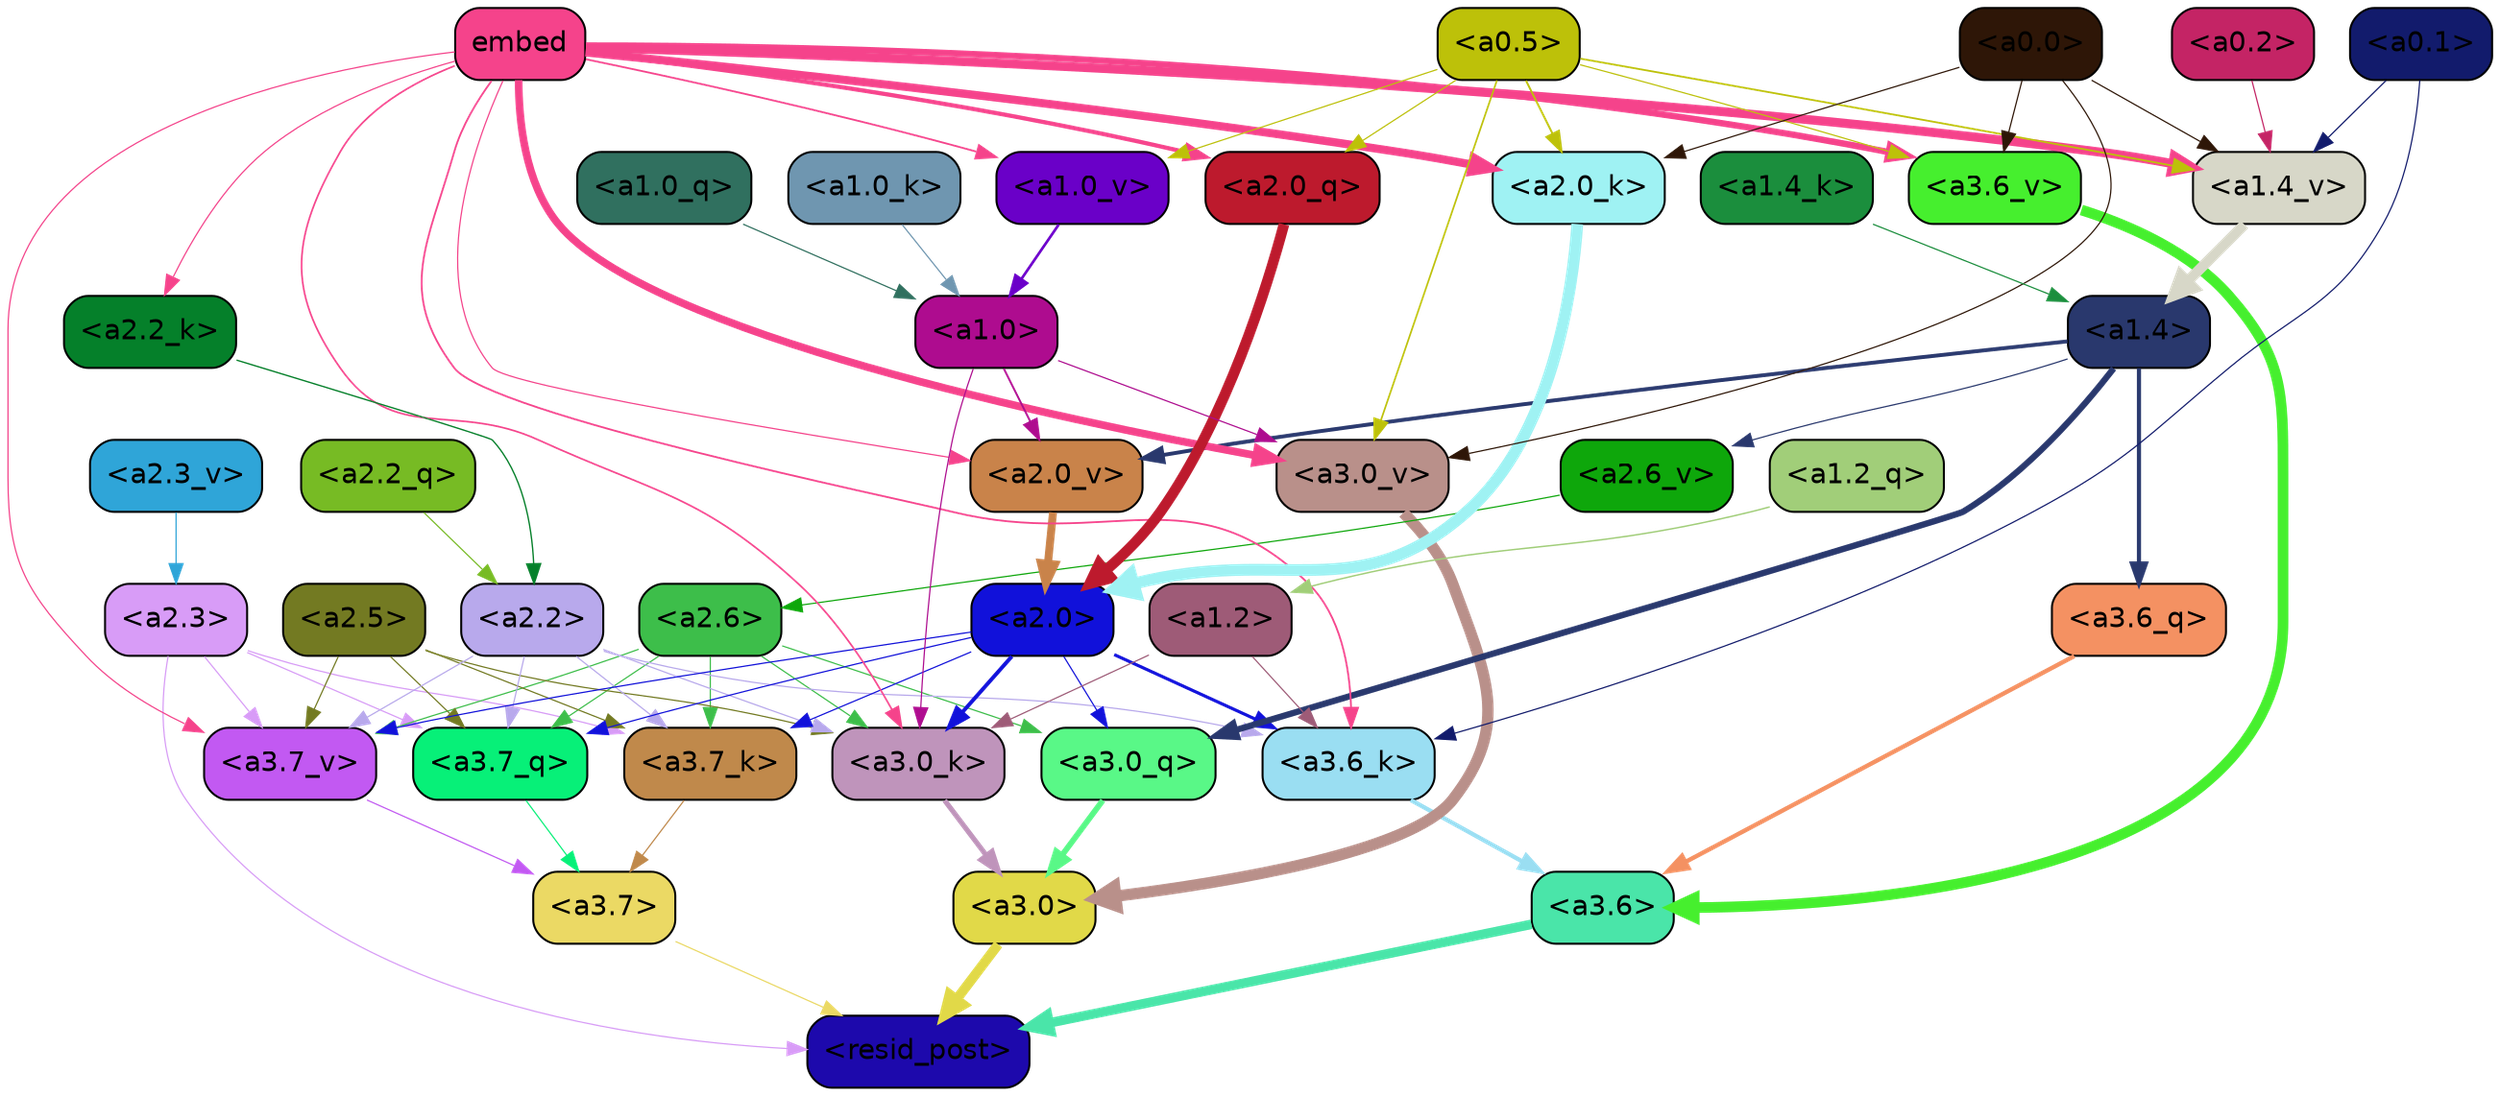 strict digraph "" {
	graph [bgcolor=transparent,
		layout=dot,
		overlap=false,
		splines=true
	];
	"<a3.7>"	[color=black,
		fillcolor="#ebd964",
		fontname=Helvetica,
		shape=box,
		style="filled, rounded"];
	"<resid_post>"	[color=black,
		fillcolor="#1d09ac",
		fontname=Helvetica,
		shape=box,
		style="filled, rounded"];
	"<a3.7>" -> "<resid_post>"	[color="#ebd964",
		penwidth=0.6];
	"<a3.6>"	[color=black,
		fillcolor="#4ae5a9",
		fontname=Helvetica,
		shape=box,
		style="filled, rounded"];
	"<a3.6>" -> "<resid_post>"	[color="#4ae5a9",
		penwidth=4.751592040061951];
	"<a3.0>"	[color=black,
		fillcolor="#e1d948",
		fontname=Helvetica,
		shape=box,
		style="filled, rounded"];
	"<a3.0>" -> "<resid_post>"	[color="#e1d948",
		penwidth=4.904066681861877];
	"<a2.3>"	[color=black,
		fillcolor="#d89cf7",
		fontname=Helvetica,
		shape=box,
		style="filled, rounded"];
	"<a2.3>" -> "<resid_post>"	[color="#d89cf7",
		penwidth=0.6];
	"<a3.7_q>"	[color=black,
		fillcolor="#07f078",
		fontname=Helvetica,
		shape=box,
		style="filled, rounded"];
	"<a2.3>" -> "<a3.7_q>"	[color="#d89cf7",
		penwidth=0.6];
	"<a3.7_k>"	[color=black,
		fillcolor="#c0894b",
		fontname=Helvetica,
		shape=box,
		style="filled, rounded"];
	"<a2.3>" -> "<a3.7_k>"	[color="#d89cf7",
		penwidth=0.6069068089127541];
	"<a3.7_v>"	[color=black,
		fillcolor="#c259f2",
		fontname=Helvetica,
		shape=box,
		style="filled, rounded"];
	"<a2.3>" -> "<a3.7_v>"	[color="#d89cf7",
		penwidth=0.6];
	"<a3.7_q>" -> "<a3.7>"	[color="#07f078",
		penwidth=0.6];
	"<a3.6_q>"	[color=black,
		fillcolor="#f49162",
		fontname=Helvetica,
		shape=box,
		style="filled, rounded"];
	"<a3.6_q>" -> "<a3.6>"	[color="#f49162",
		penwidth=2.160832464694977];
	"<a3.0_q>"	[color=black,
		fillcolor="#59f887",
		fontname=Helvetica,
		shape=box,
		style="filled, rounded"];
	"<a3.0_q>" -> "<a3.0>"	[color="#59f887",
		penwidth=2.870753765106201];
	"<a3.7_k>" -> "<a3.7>"	[color="#c0894b",
		penwidth=0.6];
	"<a3.6_k>"	[color=black,
		fillcolor="#9adef2",
		fontname=Helvetica,
		shape=box,
		style="filled, rounded"];
	"<a3.6_k>" -> "<a3.6>"	[color="#9adef2",
		penwidth=2.13908451795578];
	"<a3.0_k>"	[color=black,
		fillcolor="#bf94bb",
		fontname=Helvetica,
		shape=box,
		style="filled, rounded"];
	"<a3.0_k>" -> "<a3.0>"	[color="#bf94bb",
		penwidth=2.520303964614868];
	"<a3.7_v>" -> "<a3.7>"	[color="#c259f2",
		penwidth=0.6];
	"<a3.6_v>"	[color=black,
		fillcolor="#46ef2e",
		fontname=Helvetica,
		shape=box,
		style="filled, rounded"];
	"<a3.6_v>" -> "<a3.6>"	[color="#46ef2e",
		penwidth=5.297133803367615];
	"<a3.0_v>"	[color=black,
		fillcolor="#b9908a",
		fontname=Helvetica,
		shape=box,
		style="filled, rounded"];
	"<a3.0_v>" -> "<a3.0>"	[color="#b9908a",
		penwidth=5.680712580680847];
	"<a2.6>"	[color=black,
		fillcolor="#3dbe4a",
		fontname=Helvetica,
		shape=box,
		style="filled, rounded"];
	"<a2.6>" -> "<a3.7_q>"	[color="#3dbe4a",
		penwidth=0.6];
	"<a2.6>" -> "<a3.0_q>"	[color="#3dbe4a",
		penwidth=0.6];
	"<a2.6>" -> "<a3.7_k>"	[color="#3dbe4a",
		penwidth=0.6];
	"<a2.6>" -> "<a3.0_k>"	[color="#3dbe4a",
		penwidth=0.6];
	"<a2.6>" -> "<a3.7_v>"	[color="#3dbe4a",
		penwidth=0.6];
	"<a2.5>"	[color=black,
		fillcolor="#737a22",
		fontname=Helvetica,
		shape=box,
		style="filled, rounded"];
	"<a2.5>" -> "<a3.7_q>"	[color="#737a22",
		penwidth=0.6];
	"<a2.5>" -> "<a3.7_k>"	[color="#737a22",
		penwidth=0.6];
	"<a2.5>" -> "<a3.0_k>"	[color="#737a22",
		penwidth=0.6];
	"<a2.5>" -> "<a3.7_v>"	[color="#737a22",
		penwidth=0.6];
	"<a2.2>"	[color=black,
		fillcolor="#b8a9ec",
		fontname=Helvetica,
		shape=box,
		style="filled, rounded"];
	"<a2.2>" -> "<a3.7_q>"	[color="#b8a9ec",
		penwidth=0.6];
	"<a2.2>" -> "<a3.7_k>"	[color="#b8a9ec",
		penwidth=0.6];
	"<a2.2>" -> "<a3.6_k>"	[color="#b8a9ec",
		penwidth=0.6];
	"<a2.2>" -> "<a3.0_k>"	[color="#b8a9ec",
		penwidth=0.6];
	"<a2.2>" -> "<a3.7_v>"	[color="#b8a9ec",
		penwidth=0.6];
	"<a2.0>"	[color=black,
		fillcolor="#1111da",
		fontname=Helvetica,
		shape=box,
		style="filled, rounded"];
	"<a2.0>" -> "<a3.7_q>"	[color="#1111da",
		penwidth=0.6];
	"<a2.0>" -> "<a3.0_q>"	[color="#1111da",
		penwidth=0.6];
	"<a2.0>" -> "<a3.7_k>"	[color="#1111da",
		penwidth=0.6];
	"<a2.0>" -> "<a3.6_k>"	[color="#1111da",
		penwidth=1.564806342124939];
	"<a2.0>" -> "<a3.0_k>"	[color="#1111da",
		penwidth=1.9353990852832794];
	"<a2.0>" -> "<a3.7_v>"	[color="#1111da",
		penwidth=0.6];
	"<a1.4>"	[color=black,
		fillcolor="#29386d",
		fontname=Helvetica,
		shape=box,
		style="filled, rounded"];
	"<a1.4>" -> "<a3.6_q>"	[color="#29386d",
		penwidth=2.0727532356977463];
	"<a1.4>" -> "<a3.0_q>"	[color="#29386d",
		penwidth=3.1279823780059814];
	"<a2.6_v>"	[color=black,
		fillcolor="#0ea70b",
		fontname=Helvetica,
		shape=box,
		style="filled, rounded"];
	"<a1.4>" -> "<a2.6_v>"	[color="#29386d",
		penwidth=0.6];
	"<a2.0_v>"	[color=black,
		fillcolor="#c9834a",
		fontname=Helvetica,
		shape=box,
		style="filled, rounded"];
	"<a1.4>" -> "<a2.0_v>"	[color="#29386d",
		penwidth=1.9170897603034973];
	"<a1.2>"	[color=black,
		fillcolor="#9e5b77",
		fontname=Helvetica,
		shape=box,
		style="filled, rounded"];
	"<a1.2>" -> "<a3.6_k>"	[color="#9e5b77",
		penwidth=0.6];
	"<a1.2>" -> "<a3.0_k>"	[color="#9e5b77",
		penwidth=0.6];
	"<a0.1>"	[color=black,
		fillcolor="#121b6c",
		fontname=Helvetica,
		shape=box,
		style="filled, rounded"];
	"<a0.1>" -> "<a3.6_k>"	[color="#121b6c",
		penwidth=0.6];
	"<a1.4_v>"	[color=black,
		fillcolor="#d7d7c8",
		fontname=Helvetica,
		shape=box,
		style="filled, rounded"];
	"<a0.1>" -> "<a1.4_v>"	[color="#121b6c",
		penwidth=0.6202214732766151];
	embed	[color=black,
		fillcolor="#f5438b",
		fontname=Helvetica,
		shape=box,
		style="filled, rounded"];
	embed -> "<a3.6_k>"	[color="#f5438b",
		penwidth=0.8915999233722687];
	embed -> "<a3.0_k>"	[color="#f5438b",
		penwidth=0.832088902592659];
	embed -> "<a3.7_v>"	[color="#f5438b",
		penwidth=0.6];
	embed -> "<a3.6_v>"	[color="#f5438b",
		penwidth=3.1840110421180725];
	embed -> "<a3.0_v>"	[color="#f5438b",
		penwidth=3.8132747188210487];
	"<a2.0_q>"	[color=black,
		fillcolor="#bd1a2d",
		fontname=Helvetica,
		shape=box,
		style="filled, rounded"];
	embed -> "<a2.0_q>"	[color="#f5438b",
		penwidth=2.084651827812195];
	"<a2.2_k>"	[color=black,
		fillcolor="#05802a",
		fontname=Helvetica,
		shape=box,
		style="filled, rounded"];
	embed -> "<a2.2_k>"	[color="#f5438b",
		penwidth=0.6];
	"<a2.0_k>"	[color=black,
		fillcolor="#9ff2f3",
		fontname=Helvetica,
		shape=box,
		style="filled, rounded"];
	embed -> "<a2.0_k>"	[color="#f5438b",
		penwidth=4.084526404738426];
	embed -> "<a2.0_v>"	[color="#f5438b",
		penwidth=0.6];
	embed -> "<a1.4_v>"	[color="#f5438b",
		penwidth=4.4888065457344055];
	"<a1.0_v>"	[color=black,
		fillcolor="#6a00c8",
		fontname=Helvetica,
		shape=box,
		style="filled, rounded"];
	embed -> "<a1.0_v>"	[color="#f5438b",
		penwidth=0.8796700537204742];
	"<a1.0>"	[color=black,
		fillcolor="#ae0c8f",
		fontname=Helvetica,
		shape=box,
		style="filled, rounded"];
	"<a1.0>" -> "<a3.0_k>"	[color="#ae0c8f",
		penwidth=0.6];
	"<a1.0>" -> "<a3.0_v>"	[color="#ae0c8f",
		penwidth=0.6];
	"<a1.0>" -> "<a2.0_v>"	[color="#ae0c8f",
		penwidth=0.9450988052412868];
	"<a0.5>"	[color=black,
		fillcolor="#bdc109",
		fontname=Helvetica,
		shape=box,
		style="filled, rounded"];
	"<a0.5>" -> "<a3.6_v>"	[color="#bdc109",
		penwidth=0.6];
	"<a0.5>" -> "<a3.0_v>"	[color="#bdc109",
		penwidth=0.8331108838319778];
	"<a0.5>" -> "<a2.0_q>"	[color="#bdc109",
		penwidth=0.6];
	"<a0.5>" -> "<a2.0_k>"	[color="#bdc109",
		penwidth=0.9412797391414642];
	"<a0.5>" -> "<a1.4_v>"	[color="#bdc109",
		penwidth=0.8757842034101486];
	"<a0.5>" -> "<a1.0_v>"	[color="#bdc109",
		penwidth=0.6];
	"<a0.0>"	[color=black,
		fillcolor="#2e1607",
		fontname=Helvetica,
		shape=box,
		style="filled, rounded"];
	"<a0.0>" -> "<a3.6_v>"	[color="#2e1607",
		penwidth=0.6];
	"<a0.0>" -> "<a3.0_v>"	[color="#2e1607",
		penwidth=0.6];
	"<a0.0>" -> "<a2.0_k>"	[color="#2e1607",
		penwidth=0.6];
	"<a0.0>" -> "<a1.4_v>"	[color="#2e1607",
		penwidth=0.6];
	"<a2.2_q>"	[color=black,
		fillcolor="#77bb24",
		fontname=Helvetica,
		shape=box,
		style="filled, rounded"];
	"<a2.2_q>" -> "<a2.2>"	[color="#77bb24",
		penwidth=0.6];
	"<a2.0_q>" -> "<a2.0>"	[color="#bd1a2d",
		penwidth=5.29856276512146];
	"<a2.2_k>" -> "<a2.2>"	[color="#05802a",
		penwidth=0.6722683310508728];
	"<a2.0_k>" -> "<a2.0>"	[color="#9ff2f3",
		penwidth=5.859246134757996];
	"<a2.6_v>" -> "<a2.6>"	[color="#0ea70b",
		penwidth=0.6];
	"<a2.3_v>"	[color=black,
		fillcolor="#2fa5d8",
		fontname=Helvetica,
		shape=box,
		style="filled, rounded"];
	"<a2.3_v>" -> "<a2.3>"	[color="#2fa5d8",
		penwidth=0.6];
	"<a2.0_v>" -> "<a2.0>"	[color="#c9834a",
		penwidth=3.9621697664260864];
	"<a1.2_q>"	[color=black,
		fillcolor="#a1ce79",
		fontname=Helvetica,
		shape=box,
		style="filled, rounded"];
	"<a1.2_q>" -> "<a1.2>"	[color="#a1ce79",
		penwidth=0.7185482024215162];
	"<a1.0_q>"	[color=black,
		fillcolor="#30705f",
		fontname=Helvetica,
		shape=box,
		style="filled, rounded"];
	"<a1.0_q>" -> "<a1.0>"	[color="#30705f",
		penwidth=0.6];
	"<a1.4_k>"	[color=black,
		fillcolor="#1b8e3d",
		fontname=Helvetica,
		shape=box,
		style="filled, rounded"];
	"<a1.4_k>" -> "<a1.4>"	[color="#1b8e3d",
		penwidth=0.6];
	"<a1.0_k>"	[color=black,
		fillcolor="#6f96b0",
		fontname=Helvetica,
		shape=box,
		style="filled, rounded"];
	"<a1.0_k>" -> "<a1.0>"	[color="#6f96b0",
		penwidth=0.6];
	"<a1.4_v>" -> "<a1.4>"	[color="#d7d7c8",
		penwidth=5.280138969421387];
	"<a1.0_v>" -> "<a1.0>"	[color="#6a00c8",
		penwidth=1.318962275981903];
	"<a0.2>"	[color=black,
		fillcolor="#c42465",
		fontname=Helvetica,
		shape=box,
		style="filled, rounded"];
	"<a0.2>" -> "<a1.4_v>"	[color="#c42465",
		penwidth=0.6];
}
